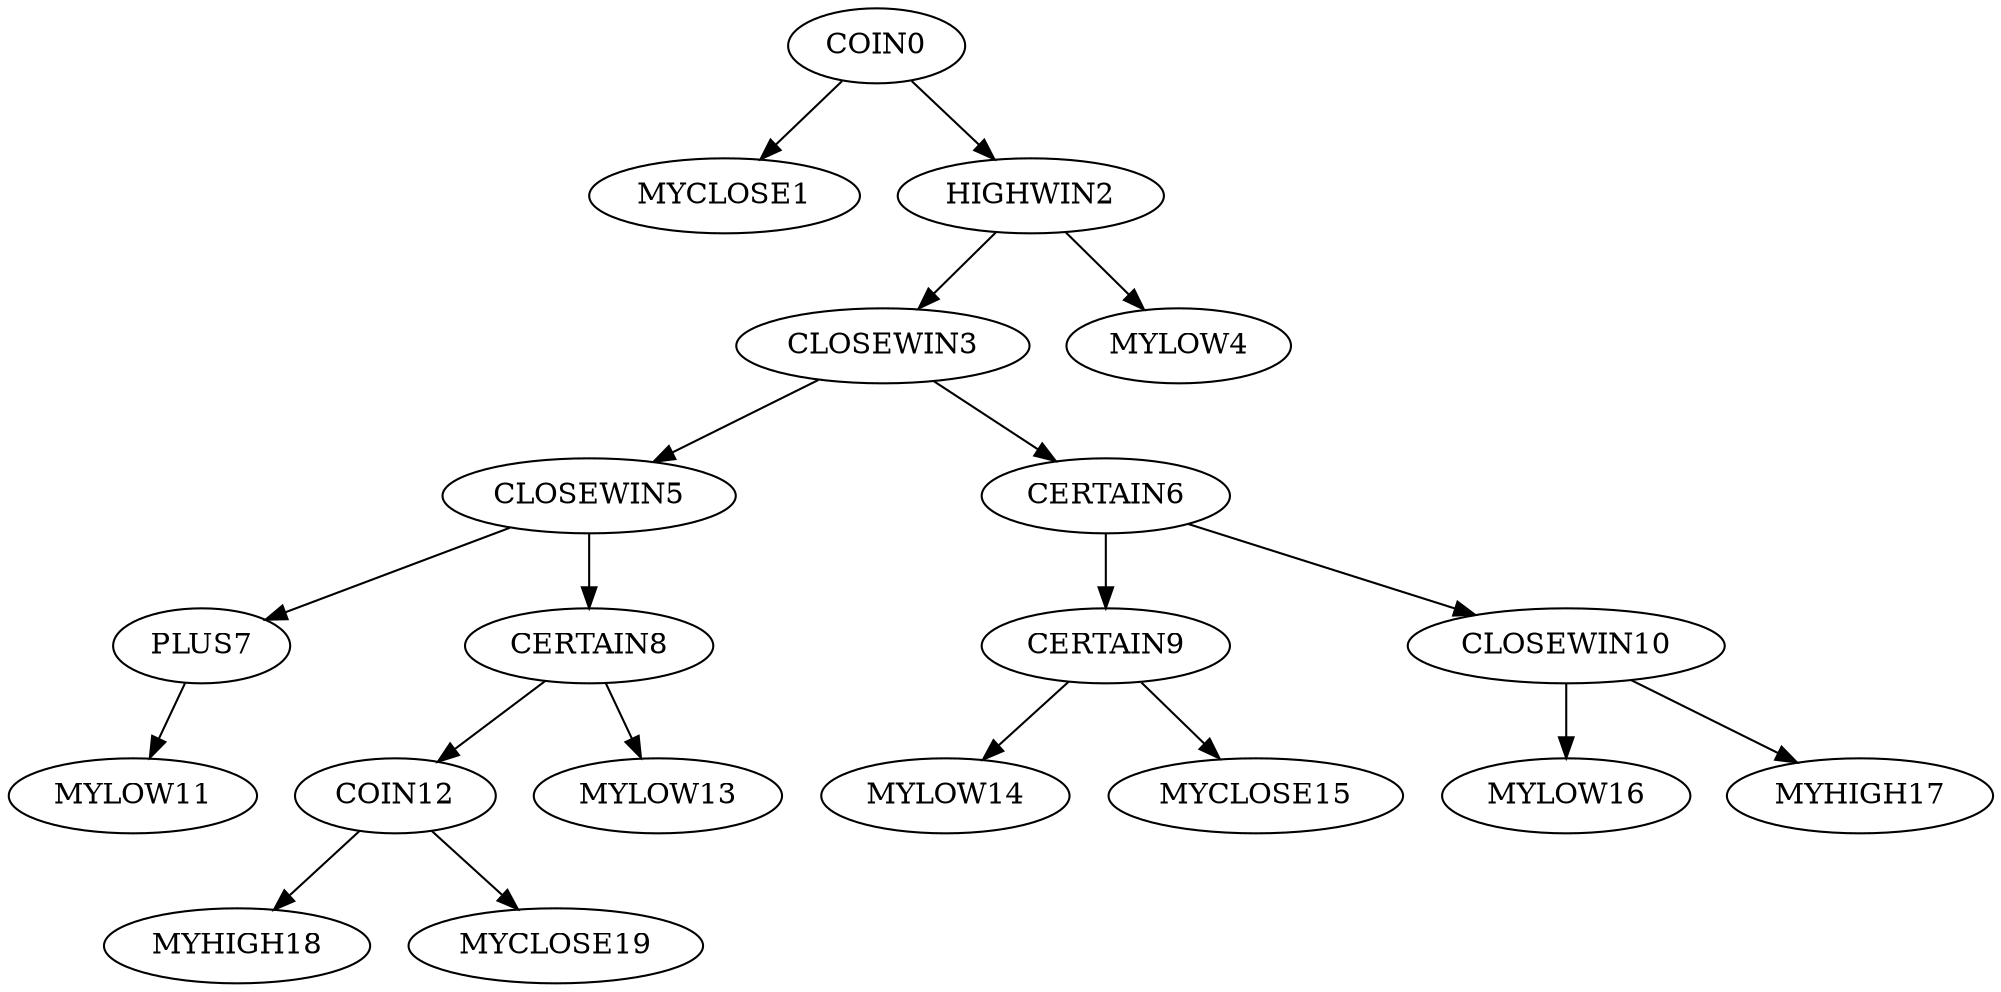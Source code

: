 digraph T {
	COIN0 -> MYCLOSE1;
	COIN0 -> HIGHWIN2;
	HIGHWIN2 -> CLOSEWIN3;
	HIGHWIN2 -> MYLOW4;
	CLOSEWIN3 -> CLOSEWIN5;
	CLOSEWIN3 -> CERTAIN6;
	CLOSEWIN5 -> PLUS7;
	CLOSEWIN5 -> CERTAIN8;
	CERTAIN6 -> CERTAIN9;
	CERTAIN6 -> CLOSEWIN10;
	PLUS7 -> MYLOW11;
	CERTAIN8 -> COIN12;
	CERTAIN8 -> MYLOW13;
	CERTAIN9 -> MYLOW14;
	CERTAIN9 -> MYCLOSE15;
	CLOSEWIN10 -> MYLOW16;
	CLOSEWIN10 -> MYHIGH17;
	COIN12 -> MYHIGH18;
	COIN12 -> MYCLOSE19;
}
